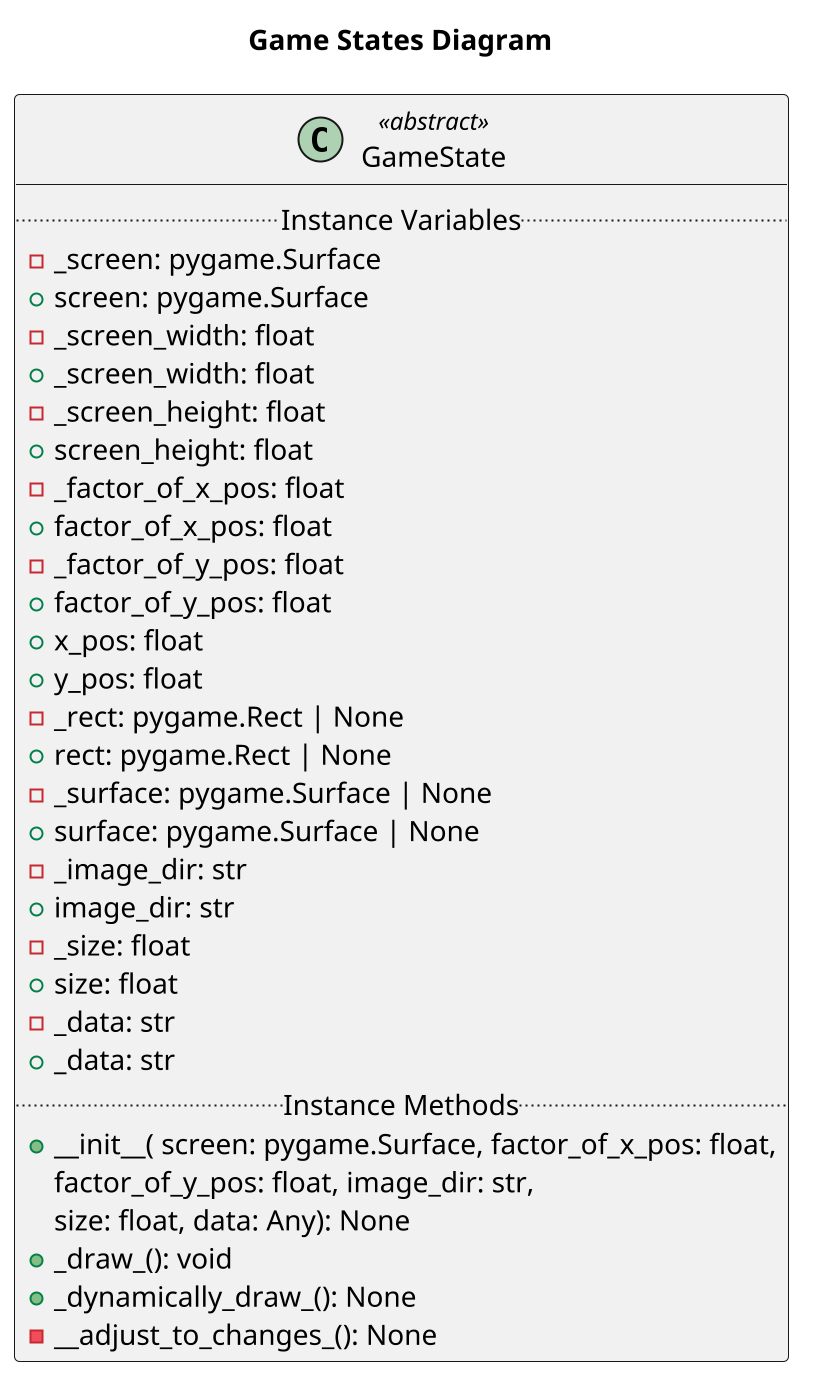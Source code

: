 @startuml
scale 2
title "Game States Diagram"
class GameState <<abstract>>{
    .. Instance Variables ..
    - _screen: pygame.Surface
    + screen: pygame.Surface
    - _screen_width: float
    + _screen_width: float
    - _screen_height: float
    + screen_height: float
    - _factor_of_x_pos: float
    + factor_of_x_pos: float
    - _factor_of_y_pos: float
    + factor_of_y_pos: float
    + x_pos: float
    + y_pos: float
    - _rect: pygame.Rect | None
    + rect: pygame.Rect | None
    - _surface: pygame.Surface | None
    + surface: pygame.Surface | None
    - _image_dir: str
    + image_dir: str
    - _size: float 
    + size: float
    - _data: str
    + _data: str
    .. Instance Methods ..
    + __init__( screen: pygame.Surface, factor_of_x_pos: float,
                 factor_of_y_pos: float, image_dir: str,
                 size: float, data: Any): None
    + _draw_(): void
    + _dynamically_draw_(): None
    - __adjust_to_changes_(): None
}